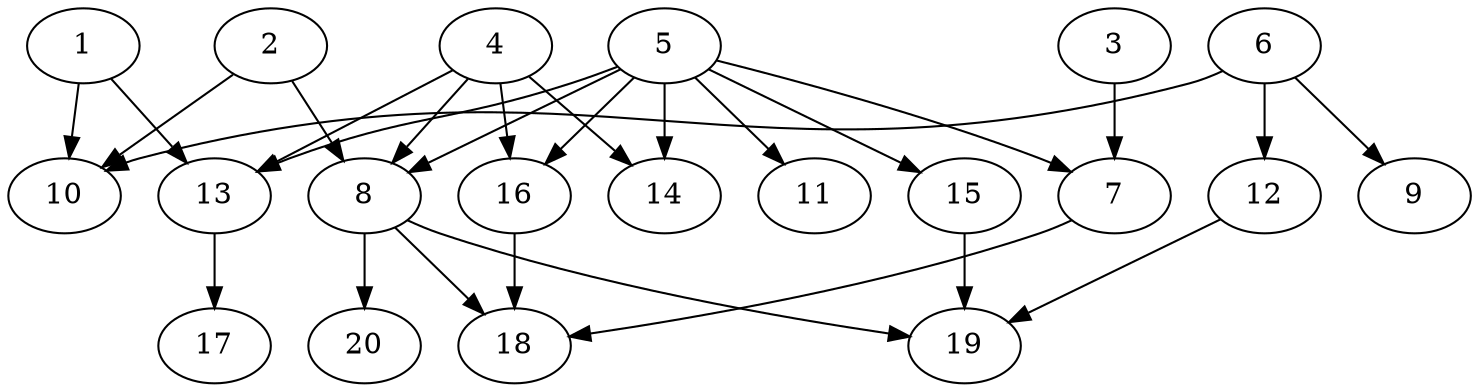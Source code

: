 // DAG automatically generated by daggen at Thu Oct  3 13:58:42 2019
// ./daggen --dot -n 20 --ccr 0.5 --fat 0.7 --regular 0.5 --density 0.5 --mindata 5242880 --maxdata 52428800 
digraph G {
  1 [size="11231232", alpha="0.18", expect_size="5615616"] 
  1 -> 10 [size ="5615616"]
  1 -> 13 [size ="5615616"]
  2 [size="51212288", alpha="0.06", expect_size="25606144"] 
  2 -> 8 [size ="25606144"]
  2 -> 10 [size ="25606144"]
  3 [size="103157760", alpha="0.14", expect_size="51578880"] 
  3 -> 7 [size ="51578880"]
  4 [size="58943488", alpha="0.12", expect_size="29471744"] 
  4 -> 8 [size ="29471744"]
  4 -> 13 [size ="29471744"]
  4 -> 14 [size ="29471744"]
  4 -> 16 [size ="29471744"]
  5 [size="37498880", alpha="0.14", expect_size="18749440"] 
  5 -> 7 [size ="18749440"]
  5 -> 8 [size ="18749440"]
  5 -> 11 [size ="18749440"]
  5 -> 13 [size ="18749440"]
  5 -> 14 [size ="18749440"]
  5 -> 15 [size ="18749440"]
  5 -> 16 [size ="18749440"]
  6 [size="46430208", alpha="0.08", expect_size="23215104"] 
  6 -> 9 [size ="23215104"]
  6 -> 10 [size ="23215104"]
  6 -> 12 [size ="23215104"]
  7 [size="36968448", alpha="0.08", expect_size="18484224"] 
  7 -> 18 [size ="18484224"]
  8 [size="19214336", alpha="0.18", expect_size="9607168"] 
  8 -> 18 [size ="9607168"]
  8 -> 19 [size ="9607168"]
  8 -> 20 [size ="9607168"]
  9 [size="13916160", alpha="0.01", expect_size="6958080"] 
  10 [size="104499200", alpha="0.17", expect_size="52249600"] 
  11 [size="26515456", alpha="0.09", expect_size="13257728"] 
  12 [size="18800640", alpha="0.10", expect_size="9400320"] 
  12 -> 19 [size ="9400320"]
  13 [size="47988736", alpha="0.08", expect_size="23994368"] 
  13 -> 17 [size ="23994368"]
  14 [size="20930560", alpha="0.06", expect_size="10465280"] 
  15 [size="76019712", alpha="0.07", expect_size="38009856"] 
  15 -> 19 [size ="38009856"]
  16 [size="49285120", alpha="0.13", expect_size="24642560"] 
  16 -> 18 [size ="24642560"]
  17 [size="85716992", alpha="0.07", expect_size="42858496"] 
  18 [size="26855424", alpha="0.11", expect_size="13427712"] 
  19 [size="15597568", alpha="0.11", expect_size="7798784"] 
  20 [size="22403072", alpha="0.16", expect_size="11201536"] 
}
